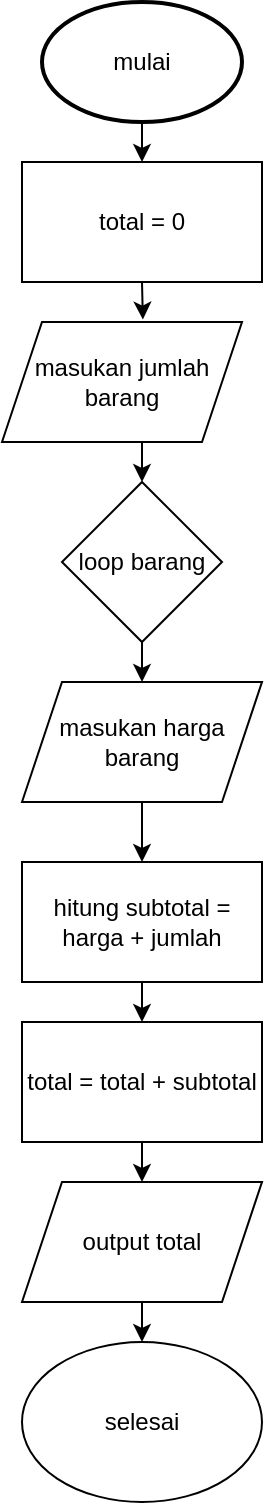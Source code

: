 <mxfile version="26.0.12">
  <diagram id="C5RBs43oDa-KdzZeNtuy" name="Page-1">
    <mxGraphModel dx="659" dy="271" grid="1" gridSize="10" guides="1" tooltips="1" connect="1" arrows="1" fold="1" page="1" pageScale="1" pageWidth="827" pageHeight="1169" math="0" shadow="0">
      <root>
        <mxCell id="WIyWlLk6GJQsqaUBKTNV-0" />
        <mxCell id="WIyWlLk6GJQsqaUBKTNV-1" parent="WIyWlLk6GJQsqaUBKTNV-0" />
        <mxCell id="xYQhOIxSLyX6GgqdLLuX-20" style="edgeStyle=orthogonalEdgeStyle;rounded=0;orthogonalLoop=1;jettySize=auto;html=1;exitX=0.5;exitY=1;exitDx=0;exitDy=0;exitPerimeter=0;entryX=0.5;entryY=0;entryDx=0;entryDy=0;" edge="1" parent="WIyWlLk6GJQsqaUBKTNV-1" source="xYQhOIxSLyX6GgqdLLuX-1" target="xYQhOIxSLyX6GgqdLLuX-19">
          <mxGeometry relative="1" as="geometry" />
        </mxCell>
        <mxCell id="xYQhOIxSLyX6GgqdLLuX-1" value="mulai" style="strokeWidth=2;html=1;shape=mxgraph.flowchart.start_1;whiteSpace=wrap;" vertex="1" parent="WIyWlLk6GJQsqaUBKTNV-1">
          <mxGeometry x="180" y="60" width="100" height="60" as="geometry" />
        </mxCell>
        <mxCell id="xYQhOIxSLyX6GgqdLLuX-9" style="edgeStyle=orthogonalEdgeStyle;rounded=0;orthogonalLoop=1;jettySize=auto;html=1;exitX=0.5;exitY=1;exitDx=0;exitDy=0;entryX=0.5;entryY=0;entryDx=0;entryDy=0;" edge="1" parent="WIyWlLk6GJQsqaUBKTNV-1" source="xYQhOIxSLyX6GgqdLLuX-6">
          <mxGeometry relative="1" as="geometry">
            <mxPoint x="230" y="490" as="targetPoint" />
          </mxGeometry>
        </mxCell>
        <mxCell id="xYQhOIxSLyX6GgqdLLuX-19" value="total = 0" style="rounded=0;whiteSpace=wrap;html=1;" vertex="1" parent="WIyWlLk6GJQsqaUBKTNV-1">
          <mxGeometry x="170" y="140" width="120" height="60" as="geometry" />
        </mxCell>
        <mxCell id="xYQhOIxSLyX6GgqdLLuX-24" style="edgeStyle=orthogonalEdgeStyle;rounded=0;orthogonalLoop=1;jettySize=auto;html=1;exitX=0.5;exitY=1;exitDx=0;exitDy=0;entryX=0.5;entryY=0;entryDx=0;entryDy=0;" edge="1" parent="WIyWlLk6GJQsqaUBKTNV-1" source="xYQhOIxSLyX6GgqdLLuX-21" target="xYQhOIxSLyX6GgqdLLuX-23">
          <mxGeometry relative="1" as="geometry" />
        </mxCell>
        <mxCell id="xYQhOIxSLyX6GgqdLLuX-21" value="masukan jumlah&lt;div&gt;barang&lt;/div&gt;" style="shape=parallelogram;perimeter=parallelogramPerimeter;whiteSpace=wrap;html=1;fixedSize=1;" vertex="1" parent="WIyWlLk6GJQsqaUBKTNV-1">
          <mxGeometry x="160" y="220" width="120" height="60" as="geometry" />
        </mxCell>
        <mxCell id="xYQhOIxSLyX6GgqdLLuX-22" style="edgeStyle=orthogonalEdgeStyle;rounded=0;orthogonalLoop=1;jettySize=auto;html=1;exitX=0.5;exitY=1;exitDx=0;exitDy=0;entryX=0.587;entryY=-0.02;entryDx=0;entryDy=0;entryPerimeter=0;" edge="1" parent="WIyWlLk6GJQsqaUBKTNV-1" source="xYQhOIxSLyX6GgqdLLuX-19" target="xYQhOIxSLyX6GgqdLLuX-21">
          <mxGeometry relative="1" as="geometry" />
        </mxCell>
        <mxCell id="xYQhOIxSLyX6GgqdLLuX-26" style="edgeStyle=orthogonalEdgeStyle;rounded=0;orthogonalLoop=1;jettySize=auto;html=1;exitX=0.5;exitY=1;exitDx=0;exitDy=0;entryX=0.5;entryY=0;entryDx=0;entryDy=0;" edge="1" parent="WIyWlLk6GJQsqaUBKTNV-1" source="xYQhOIxSLyX6GgqdLLuX-23" target="xYQhOIxSLyX6GgqdLLuX-25">
          <mxGeometry relative="1" as="geometry" />
        </mxCell>
        <mxCell id="xYQhOIxSLyX6GgqdLLuX-23" value="loop barang" style="rhombus;whiteSpace=wrap;html=1;" vertex="1" parent="WIyWlLk6GJQsqaUBKTNV-1">
          <mxGeometry x="190" y="300" width="80" height="80" as="geometry" />
        </mxCell>
        <mxCell id="xYQhOIxSLyX6GgqdLLuX-29" value="" style="edgeStyle=orthogonalEdgeStyle;rounded=0;orthogonalLoop=1;jettySize=auto;html=1;" edge="1" parent="WIyWlLk6GJQsqaUBKTNV-1" source="xYQhOIxSLyX6GgqdLLuX-25" target="xYQhOIxSLyX6GgqdLLuX-27">
          <mxGeometry relative="1" as="geometry" />
        </mxCell>
        <mxCell id="xYQhOIxSLyX6GgqdLLuX-25" value="masukan harga barang" style="shape=parallelogram;perimeter=parallelogramPerimeter;whiteSpace=wrap;html=1;fixedSize=1;" vertex="1" parent="WIyWlLk6GJQsqaUBKTNV-1">
          <mxGeometry x="170" y="400" width="120" height="60" as="geometry" />
        </mxCell>
        <mxCell id="xYQhOIxSLyX6GgqdLLuX-31" style="edgeStyle=orthogonalEdgeStyle;rounded=0;orthogonalLoop=1;jettySize=auto;html=1;exitX=0.5;exitY=1;exitDx=0;exitDy=0;entryX=0.5;entryY=1;entryDx=0;entryDy=0;" edge="1" parent="WIyWlLk6GJQsqaUBKTNV-1" source="xYQhOIxSLyX6GgqdLLuX-27" target="xYQhOIxSLyX6GgqdLLuX-30">
          <mxGeometry relative="1" as="geometry" />
        </mxCell>
        <mxCell id="xYQhOIxSLyX6GgqdLLuX-27" value="hitung subtotal = harga + jumlah" style="rounded=0;whiteSpace=wrap;html=1;" vertex="1" parent="WIyWlLk6GJQsqaUBKTNV-1">
          <mxGeometry x="170" y="490" width="120" height="60" as="geometry" />
        </mxCell>
        <mxCell id="xYQhOIxSLyX6GgqdLLuX-33" style="edgeStyle=orthogonalEdgeStyle;rounded=0;orthogonalLoop=1;jettySize=auto;html=1;exitX=0.5;exitY=0;exitDx=0;exitDy=0;entryX=0.5;entryY=0;entryDx=0;entryDy=0;" edge="1" parent="WIyWlLk6GJQsqaUBKTNV-1" source="xYQhOIxSLyX6GgqdLLuX-30" target="xYQhOIxSLyX6GgqdLLuX-32">
          <mxGeometry relative="1" as="geometry" />
        </mxCell>
        <mxCell id="xYQhOIxSLyX6GgqdLLuX-30" value="total = total + subtotal" style="rounded=0;whiteSpace=wrap;html=1;direction=west;" vertex="1" parent="WIyWlLk6GJQsqaUBKTNV-1">
          <mxGeometry x="170" y="570" width="120" height="60" as="geometry" />
        </mxCell>
        <mxCell id="xYQhOIxSLyX6GgqdLLuX-35" style="edgeStyle=orthogonalEdgeStyle;rounded=0;orthogonalLoop=1;jettySize=auto;html=1;exitX=0.5;exitY=1;exitDx=0;exitDy=0;entryX=0.5;entryY=0;entryDx=0;entryDy=0;" edge="1" parent="WIyWlLk6GJQsqaUBKTNV-1" source="xYQhOIxSLyX6GgqdLLuX-32" target="xYQhOIxSLyX6GgqdLLuX-34">
          <mxGeometry relative="1" as="geometry" />
        </mxCell>
        <mxCell id="xYQhOIxSLyX6GgqdLLuX-32" value="output total" style="shape=parallelogram;perimeter=parallelogramPerimeter;whiteSpace=wrap;html=1;fixedSize=1;" vertex="1" parent="WIyWlLk6GJQsqaUBKTNV-1">
          <mxGeometry x="170" y="650" width="120" height="60" as="geometry" />
        </mxCell>
        <mxCell id="xYQhOIxSLyX6GgqdLLuX-34" value="selesai" style="ellipse;whiteSpace=wrap;html=1;" vertex="1" parent="WIyWlLk6GJQsqaUBKTNV-1">
          <mxGeometry x="170" y="730" width="120" height="80" as="geometry" />
        </mxCell>
      </root>
    </mxGraphModel>
  </diagram>
</mxfile>
